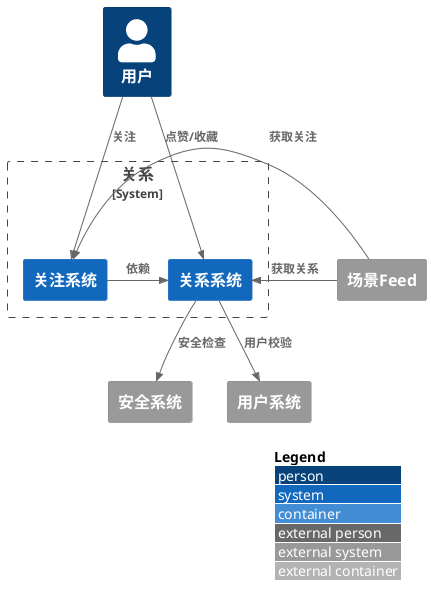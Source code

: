 @startuml
!include <C4/C4_Container>
LAYOUT_WITH_LEGEND()

Person(user, "用户")

System_Boundary(item, "关系"){
    System(relation, "关系系统")
    System(follow, "关注系统")
}

System_Ext(feed, "场景Feed")
System_Ext(security,"安全系统")
System_Ext(userSystem,"用户系统")

Rel(user, relation, "点赞/收藏")
Rel(user, follow, "关注")
Rel_Neighbor(follow, relation, "依赖")
Rel(relation, security, "安全检查")
Rel(relation, userSystem, "用户校验")
Rel_L(feed, relation, "获取关系")
Rel_L(feed, follow, "获取关注")


@enduml